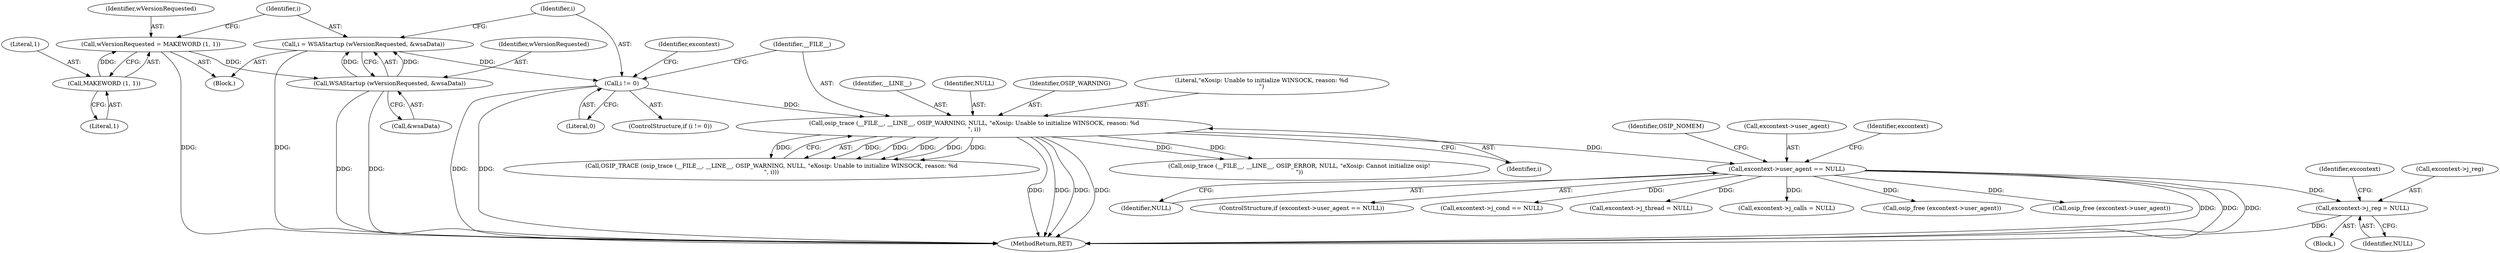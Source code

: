digraph "0_savannah_2549e421c14aff886629b8482c14af800f411070@pointer" {
"1000190" [label="(Call,excontext->j_reg = NULL)"];
"1000161" [label="(Call,excontext->user_agent == NULL)"];
"1000153" [label="(Call,osip_trace (__FILE__, __LINE__, OSIP_WARNING, NULL, \"eXosip: Unable to initialize WINSOCK, reason: %d\n\", i))"];
"1000148" [label="(Call,i != 0)"];
"1000141" [label="(Call,i = WSAStartup (wVersionRequested, &wsaData))"];
"1000143" [label="(Call,WSAStartup (wVersionRequested, &wsaData))"];
"1000136" [label="(Call,wVersionRequested = MAKEWORD (1, 1))"];
"1000138" [label="(Call,MAKEWORD (1, 1))"];
"1000197" [label="(Identifier,excontext)"];
"1000139" [label="(Literal,1)"];
"1000267" [label="(Call,osip_trace (__FILE__, __LINE__, OSIP_ERROR, NULL, \"eXosip: Cannot initialize osip!\n\"))"];
"1000191" [label="(Call,excontext->j_reg)"];
"1000143" [label="(Call,WSAStartup (wVersionRequested, &wsaData))"];
"1000194" [label="(Identifier,NULL)"];
"1000167" [label="(Identifier,OSIP_NOMEM)"];
"1000137" [label="(Identifier,wVersionRequested)"];
"1000155" [label="(Identifier,__LINE__)"];
"1000157" [label="(Identifier,NULL)"];
"1000141" [label="(Call,i = WSAStartup (wVersionRequested, &wsaData))"];
"1000140" [label="(Literal,1)"];
"1000165" [label="(Identifier,NULL)"];
"1000190" [label="(Call,excontext->j_reg = NULL)"];
"1000161" [label="(Call,excontext->user_agent == NULL)"];
"1000156" [label="(Identifier,OSIP_WARNING)"];
"1000142" [label="(Identifier,i)"];
"1000136" [label="(Call,wVersionRequested = MAKEWORD (1, 1))"];
"1000148" [label="(Call,i != 0)"];
"1000160" [label="(ControlStructure,if (excontext->user_agent == NULL))"];
"1000147" [label="(ControlStructure,if (i != 0))"];
"1000203" [label="(Call,excontext->j_cond == NULL)"];
"1000138" [label="(Call,MAKEWORD (1, 1))"];
"1000153" [label="(Call,osip_trace (__FILE__, __LINE__, OSIP_WARNING, NULL, \"eXosip: Unable to initialize WINSOCK, reason: %d\n\", i))"];
"1000178" [label="(Call,excontext->j_thread = NULL)"];
"1000133" [label="(Block,)"];
"1000159" [label="(Identifier,i)"];
"1000162" [label="(Call,excontext->user_agent)"];
"1000168" [label="(Call,excontext->j_calls = NULL)"];
"1000163" [label="(Identifier,excontext)"];
"1000106" [label="(Block,)"];
"1000149" [label="(Identifier,i)"];
"1000154" [label="(Identifier,__FILE__)"];
"1000170" [label="(Identifier,excontext)"];
"1000152" [label="(Call,OSIP_TRACE (osip_trace (__FILE__, __LINE__, OSIP_WARNING, NULL, \"eXosip: Unable to initialize WINSOCK, reason: %d\n\", i)))"];
"1000145" [label="(Call,&wsaData)"];
"1000209" [label="(Call,osip_free (excontext->user_agent))"];
"1000234" [label="(Call,osip_free (excontext->user_agent))"];
"1000150" [label="(Literal,0)"];
"1000158" [label="(Literal,\"eXosip: Unable to initialize WINSOCK, reason: %d\n\")"];
"1000389" [label="(MethodReturn,RET)"];
"1000144" [label="(Identifier,wVersionRequested)"];
"1000190" -> "1000106"  [label="AST: "];
"1000190" -> "1000194"  [label="CFG: "];
"1000191" -> "1000190"  [label="AST: "];
"1000194" -> "1000190"  [label="AST: "];
"1000197" -> "1000190"  [label="CFG: "];
"1000190" -> "1000389"  [label="DDG: "];
"1000161" -> "1000190"  [label="DDG: "];
"1000161" -> "1000160"  [label="AST: "];
"1000161" -> "1000165"  [label="CFG: "];
"1000162" -> "1000161"  [label="AST: "];
"1000165" -> "1000161"  [label="AST: "];
"1000167" -> "1000161"  [label="CFG: "];
"1000170" -> "1000161"  [label="CFG: "];
"1000161" -> "1000389"  [label="DDG: "];
"1000161" -> "1000389"  [label="DDG: "];
"1000161" -> "1000389"  [label="DDG: "];
"1000153" -> "1000161"  [label="DDG: "];
"1000161" -> "1000168"  [label="DDG: "];
"1000161" -> "1000178"  [label="DDG: "];
"1000161" -> "1000203"  [label="DDG: "];
"1000161" -> "1000209"  [label="DDG: "];
"1000161" -> "1000234"  [label="DDG: "];
"1000153" -> "1000152"  [label="AST: "];
"1000153" -> "1000159"  [label="CFG: "];
"1000154" -> "1000153"  [label="AST: "];
"1000155" -> "1000153"  [label="AST: "];
"1000156" -> "1000153"  [label="AST: "];
"1000157" -> "1000153"  [label="AST: "];
"1000158" -> "1000153"  [label="AST: "];
"1000159" -> "1000153"  [label="AST: "];
"1000152" -> "1000153"  [label="CFG: "];
"1000153" -> "1000389"  [label="DDG: "];
"1000153" -> "1000389"  [label="DDG: "];
"1000153" -> "1000389"  [label="DDG: "];
"1000153" -> "1000389"  [label="DDG: "];
"1000153" -> "1000152"  [label="DDG: "];
"1000153" -> "1000152"  [label="DDG: "];
"1000153" -> "1000152"  [label="DDG: "];
"1000153" -> "1000152"  [label="DDG: "];
"1000153" -> "1000152"  [label="DDG: "];
"1000153" -> "1000152"  [label="DDG: "];
"1000148" -> "1000153"  [label="DDG: "];
"1000153" -> "1000267"  [label="DDG: "];
"1000153" -> "1000267"  [label="DDG: "];
"1000148" -> "1000147"  [label="AST: "];
"1000148" -> "1000150"  [label="CFG: "];
"1000149" -> "1000148"  [label="AST: "];
"1000150" -> "1000148"  [label="AST: "];
"1000154" -> "1000148"  [label="CFG: "];
"1000163" -> "1000148"  [label="CFG: "];
"1000148" -> "1000389"  [label="DDG: "];
"1000148" -> "1000389"  [label="DDG: "];
"1000141" -> "1000148"  [label="DDG: "];
"1000141" -> "1000133"  [label="AST: "];
"1000141" -> "1000143"  [label="CFG: "];
"1000142" -> "1000141"  [label="AST: "];
"1000143" -> "1000141"  [label="AST: "];
"1000149" -> "1000141"  [label="CFG: "];
"1000141" -> "1000389"  [label="DDG: "];
"1000143" -> "1000141"  [label="DDG: "];
"1000143" -> "1000141"  [label="DDG: "];
"1000143" -> "1000145"  [label="CFG: "];
"1000144" -> "1000143"  [label="AST: "];
"1000145" -> "1000143"  [label="AST: "];
"1000143" -> "1000389"  [label="DDG: "];
"1000143" -> "1000389"  [label="DDG: "];
"1000136" -> "1000143"  [label="DDG: "];
"1000136" -> "1000133"  [label="AST: "];
"1000136" -> "1000138"  [label="CFG: "];
"1000137" -> "1000136"  [label="AST: "];
"1000138" -> "1000136"  [label="AST: "];
"1000142" -> "1000136"  [label="CFG: "];
"1000136" -> "1000389"  [label="DDG: "];
"1000138" -> "1000136"  [label="DDG: "];
"1000138" -> "1000140"  [label="CFG: "];
"1000139" -> "1000138"  [label="AST: "];
"1000140" -> "1000138"  [label="AST: "];
}
